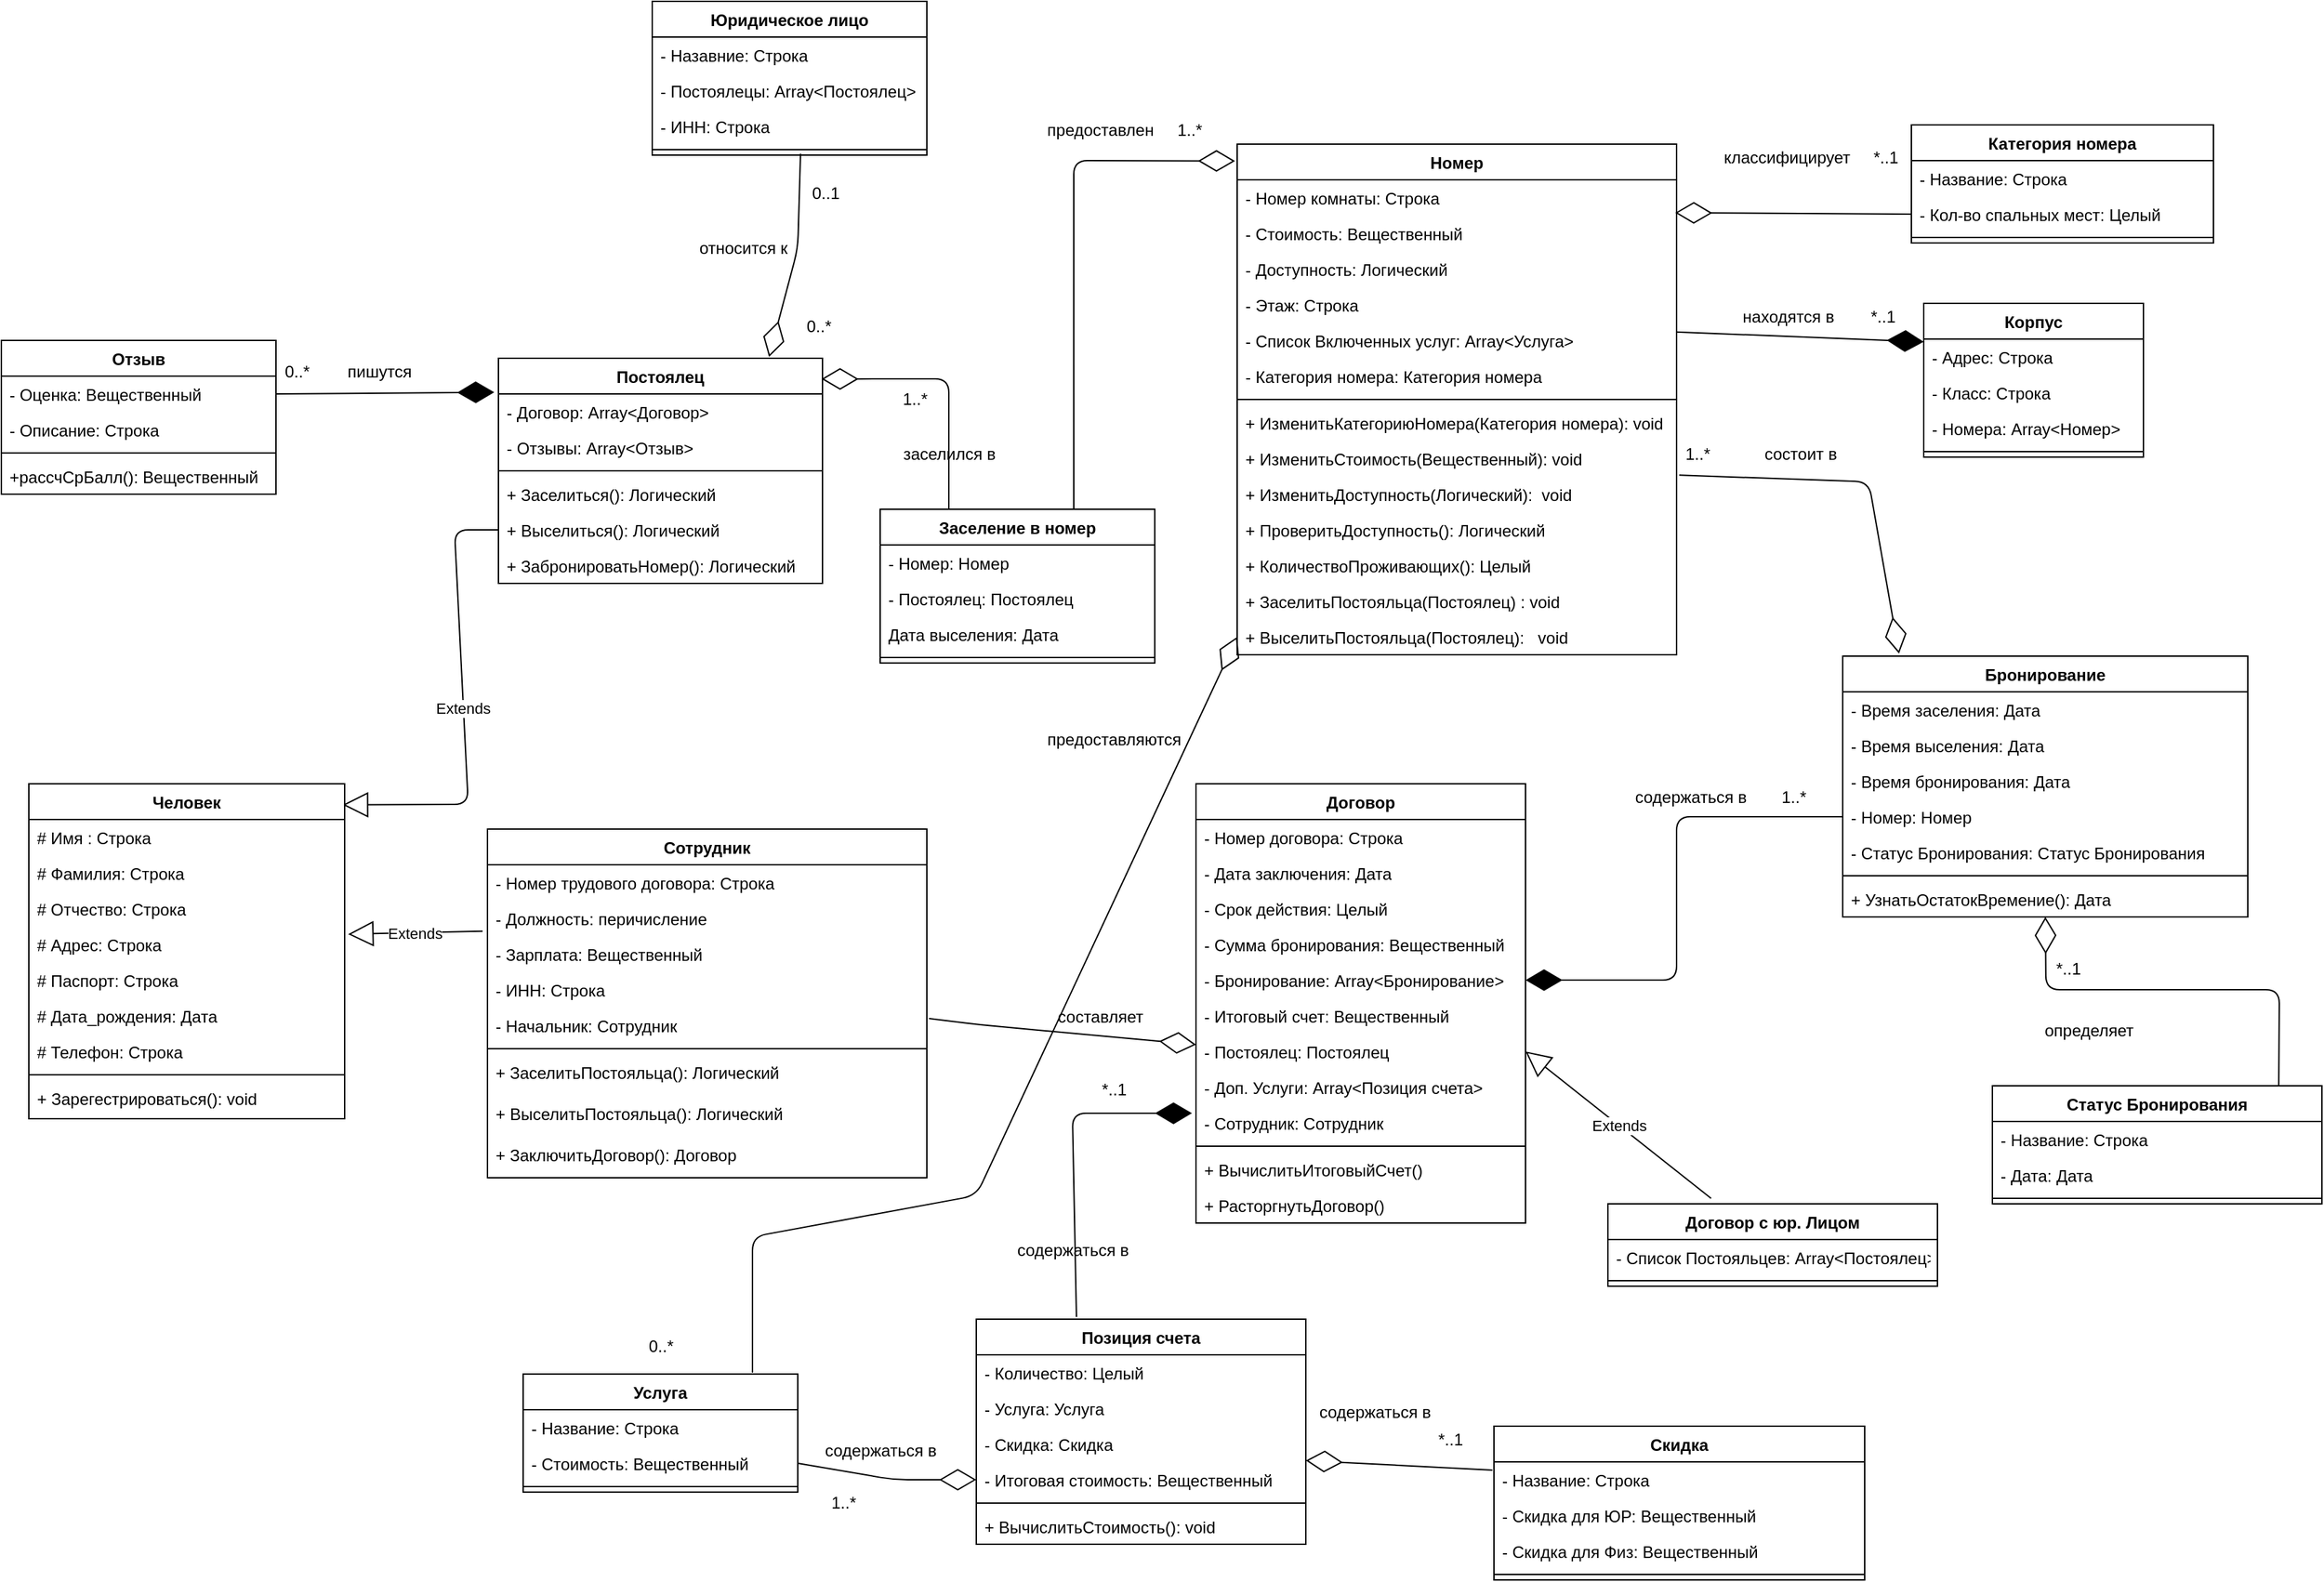 <mxfile version="13.9.2" type="github">
  <diagram id="EH85qzDWQVyfbXiuArrS" name="ClassDiagram">
    <mxGraphModel dx="2489" dy="1934" grid="1" gridSize="10" guides="1" tooltips="1" connect="1" arrows="1" fold="1" page="1" pageScale="1" pageWidth="827" pageHeight="1169" math="0" shadow="0">
      <root>
        <mxCell id="0" />
        <mxCell id="1" parent="0" />
        <mxCell id="75Pp35tg5ylx49S4lADa-1" value="Номер" style="swimlane;fontStyle=1;align=center;verticalAlign=top;childLayout=stackLayout;horizontal=1;startSize=26;horizontalStack=0;resizeParent=1;resizeParentMax=0;resizeLast=0;collapsible=1;marginBottom=0;" parent="1" vertex="1">
          <mxGeometry x="640" y="14" width="320" height="372" as="geometry" />
        </mxCell>
        <mxCell id="75Pp35tg5ylx49S4lADa-2" value="- Номер комнаты: Строка" style="text;strokeColor=none;fillColor=none;align=left;verticalAlign=top;spacingLeft=4;spacingRight=4;overflow=hidden;rotatable=0;points=[[0,0.5],[1,0.5]];portConstraint=eastwest;" parent="75Pp35tg5ylx49S4lADa-1" vertex="1">
          <mxGeometry y="26" width="320" height="26" as="geometry" />
        </mxCell>
        <mxCell id="75Pp35tg5ylx49S4lADa-46" value="- Стоимость: Вещественный" style="text;strokeColor=none;fillColor=none;align=left;verticalAlign=top;spacingLeft=4;spacingRight=4;overflow=hidden;rotatable=0;points=[[0,0.5],[1,0.5]];portConstraint=eastwest;" parent="75Pp35tg5ylx49S4lADa-1" vertex="1">
          <mxGeometry y="52" width="320" height="26" as="geometry" />
        </mxCell>
        <mxCell id="T7MyWOEh3WLNHHNDLz0Q-10" value="- Доступность: Логический" style="text;strokeColor=none;fillColor=none;align=left;verticalAlign=top;spacingLeft=4;spacingRight=4;overflow=hidden;rotatable=0;points=[[0,0.5],[1,0.5]];portConstraint=eastwest;" parent="75Pp35tg5ylx49S4lADa-1" vertex="1">
          <mxGeometry y="78" width="320" height="26" as="geometry" />
        </mxCell>
        <mxCell id="75Pp35tg5ylx49S4lADa-45" value="- Этаж: Строка" style="text;strokeColor=none;fillColor=none;align=left;verticalAlign=top;spacingLeft=4;spacingRight=4;overflow=hidden;rotatable=0;points=[[0,0.5],[1,0.5]];portConstraint=eastwest;" parent="75Pp35tg5ylx49S4lADa-1" vertex="1">
          <mxGeometry y="104" width="320" height="26" as="geometry" />
        </mxCell>
        <mxCell id="T7MyWOEh3WLNHHNDLz0Q-55" value="- Список Включенных услуг: Array&lt;Услуга&gt;" style="text;strokeColor=none;fillColor=none;align=left;verticalAlign=top;spacingLeft=4;spacingRight=4;overflow=hidden;rotatable=0;points=[[0,0.5],[1,0.5]];portConstraint=eastwest;" parent="75Pp35tg5ylx49S4lADa-1" vertex="1">
          <mxGeometry y="130" width="320" height="26" as="geometry" />
        </mxCell>
        <mxCell id="T7MyWOEh3WLNHHNDLz0Q-11" value="- Категория номера: Категория номера" style="text;strokeColor=none;fillColor=none;align=left;verticalAlign=top;spacingLeft=4;spacingRight=4;overflow=hidden;rotatable=0;points=[[0,0.5],[1,0.5]];portConstraint=eastwest;" parent="75Pp35tg5ylx49S4lADa-1" vertex="1">
          <mxGeometry y="156" width="320" height="26" as="geometry" />
        </mxCell>
        <mxCell id="75Pp35tg5ylx49S4lADa-3" value="" style="line;strokeWidth=1;fillColor=none;align=left;verticalAlign=middle;spacingTop=-1;spacingLeft=3;spacingRight=3;rotatable=0;labelPosition=right;points=[];portConstraint=eastwest;" parent="75Pp35tg5ylx49S4lADa-1" vertex="1">
          <mxGeometry y="182" width="320" height="8" as="geometry" />
        </mxCell>
        <mxCell id="75Pp35tg5ylx49S4lADa-4" value="+ ИзменитьКатегориюНомера(Категория номера): void" style="text;strokeColor=none;fillColor=none;align=left;verticalAlign=top;spacingLeft=4;spacingRight=4;overflow=hidden;rotatable=0;points=[[0,0.5],[1,0.5]];portConstraint=eastwest;" parent="75Pp35tg5ylx49S4lADa-1" vertex="1">
          <mxGeometry y="190" width="320" height="26" as="geometry" />
        </mxCell>
        <mxCell id="T7MyWOEh3WLNHHNDLz0Q-13" value="+ ИзменитьСтоимость(Вещественный): void" style="text;strokeColor=none;fillColor=none;align=left;verticalAlign=top;spacingLeft=4;spacingRight=4;overflow=hidden;rotatable=0;points=[[0,0.5],[1,0.5]];portConstraint=eastwest;" parent="75Pp35tg5ylx49S4lADa-1" vertex="1">
          <mxGeometry y="216" width="320" height="26" as="geometry" />
        </mxCell>
        <mxCell id="T7MyWOEh3WLNHHNDLz0Q-14" value="+ ИзменитьДоступность(Логический):  void" style="text;strokeColor=none;fillColor=none;align=left;verticalAlign=top;spacingLeft=4;spacingRight=4;overflow=hidden;rotatable=0;points=[[0,0.5],[1,0.5]];portConstraint=eastwest;" parent="75Pp35tg5ylx49S4lADa-1" vertex="1">
          <mxGeometry y="242" width="320" height="26" as="geometry" />
        </mxCell>
        <mxCell id="T7MyWOEh3WLNHHNDLz0Q-15" value="+ ПроверитьДоступность(): Логический" style="text;strokeColor=none;fillColor=none;align=left;verticalAlign=top;spacingLeft=4;spacingRight=4;overflow=hidden;rotatable=0;points=[[0,0.5],[1,0.5]];portConstraint=eastwest;" parent="75Pp35tg5ylx49S4lADa-1" vertex="1">
          <mxGeometry y="268" width="320" height="26" as="geometry" />
        </mxCell>
        <mxCell id="T7MyWOEh3WLNHHNDLz0Q-25" value="+ КоличествоПроживающих(): Целый" style="text;strokeColor=none;fillColor=none;align=left;verticalAlign=top;spacingLeft=4;spacingRight=4;overflow=hidden;rotatable=0;points=[[0,0.5],[1,0.5]];portConstraint=eastwest;" parent="75Pp35tg5ylx49S4lADa-1" vertex="1">
          <mxGeometry y="294" width="320" height="26" as="geometry" />
        </mxCell>
        <mxCell id="T7MyWOEh3WLNHHNDLz0Q-26" value="+ ЗаселитьПостояльца(Постоялец) : void" style="text;strokeColor=none;fillColor=none;align=left;verticalAlign=top;spacingLeft=4;spacingRight=4;overflow=hidden;rotatable=0;points=[[0,0.5],[1,0.5]];portConstraint=eastwest;" parent="75Pp35tg5ylx49S4lADa-1" vertex="1">
          <mxGeometry y="320" width="320" height="26" as="geometry" />
        </mxCell>
        <mxCell id="T7MyWOEh3WLNHHNDLz0Q-27" value="+ ВыселитьПостояльца(Постоялец):   void" style="text;strokeColor=none;fillColor=none;align=left;verticalAlign=top;spacingLeft=4;spacingRight=4;overflow=hidden;rotatable=0;points=[[0,0.5],[1,0.5]];portConstraint=eastwest;" parent="75Pp35tg5ylx49S4lADa-1" vertex="1">
          <mxGeometry y="346" width="320" height="26" as="geometry" />
        </mxCell>
        <mxCell id="T7MyWOEh3WLNHHNDLz0Q-1" value="Extends" style="endArrow=block;endSize=16;endFill=0;html=1;exitX=0;exitY=0.5;exitDx=0;exitDy=0;entryX=0.994;entryY=0.063;entryDx=0;entryDy=0;entryPerimeter=0;" parent="1" source="T7MyWOEh3WLNHHNDLz0Q-4" target="YIouu2c4t1Xl3zVNgRc_-1" edge="1">
          <mxGeometry width="160" relative="1" as="geometry">
            <mxPoint x="160" y="280" as="sourcePoint" />
            <mxPoint x="166" y="406" as="targetPoint" />
            <Array as="points">
              <mxPoint x="70" y="295" />
              <mxPoint x="80" y="495" />
            </Array>
          </mxGeometry>
        </mxCell>
        <mxCell id="T7MyWOEh3WLNHHNDLz0Q-6" value="Extends" style="endArrow=block;endSize=16;endFill=0;html=1;exitX=-0.011;exitY=0.862;exitDx=0;exitDy=0;entryX=1.011;entryY=0.215;entryDx=0;entryDy=0;entryPerimeter=0;exitPerimeter=0;" parent="1" source="YIouu2c4t1Xl3zVNgRc_-17" target="YIouu2c4t1Xl3zVNgRc_-8" edge="1">
          <mxGeometry width="160" relative="1" as="geometry">
            <mxPoint x="325.14" y="367" as="sourcePoint" />
            <mxPoint x="180.0" y="584.01" as="targetPoint" />
          </mxGeometry>
        </mxCell>
        <mxCell id="T7MyWOEh3WLNHHNDLz0Q-30" value="Бронирование" style="swimlane;fontStyle=1;align=center;verticalAlign=top;childLayout=stackLayout;horizontal=1;startSize=26;horizontalStack=0;resizeParent=1;resizeParentMax=0;resizeLast=0;collapsible=1;marginBottom=0;" parent="1" vertex="1">
          <mxGeometry x="1081" y="387" width="295" height="190" as="geometry" />
        </mxCell>
        <mxCell id="T7MyWOEh3WLNHHNDLz0Q-31" value="- Время заселения: Дата" style="text;strokeColor=none;fillColor=none;align=left;verticalAlign=top;spacingLeft=4;spacingRight=4;overflow=hidden;rotatable=0;points=[[0,0.5],[1,0.5]];portConstraint=eastwest;" parent="T7MyWOEh3WLNHHNDLz0Q-30" vertex="1">
          <mxGeometry y="26" width="295" height="26" as="geometry" />
        </mxCell>
        <mxCell id="T7MyWOEh3WLNHHNDLz0Q-36" value="- Время выселения: Дата" style="text;strokeColor=none;fillColor=none;align=left;verticalAlign=top;spacingLeft=4;spacingRight=4;overflow=hidden;rotatable=0;points=[[0,0.5],[1,0.5]];portConstraint=eastwest;" parent="T7MyWOEh3WLNHHNDLz0Q-30" vertex="1">
          <mxGeometry y="52" width="295" height="26" as="geometry" />
        </mxCell>
        <mxCell id="T7MyWOEh3WLNHHNDLz0Q-37" value="- Время бронирования: Дата" style="text;strokeColor=none;fillColor=none;align=left;verticalAlign=top;spacingLeft=4;spacingRight=4;overflow=hidden;rotatable=0;points=[[0,0.5],[1,0.5]];portConstraint=eastwest;" parent="T7MyWOEh3WLNHHNDLz0Q-30" vertex="1">
          <mxGeometry y="78" width="295" height="26" as="geometry" />
        </mxCell>
        <mxCell id="T7MyWOEh3WLNHHNDLz0Q-39" value="- Номер: Номер" style="text;strokeColor=none;fillColor=none;align=left;verticalAlign=top;spacingLeft=4;spacingRight=4;overflow=hidden;rotatable=0;points=[[0,0.5],[1,0.5]];portConstraint=eastwest;" parent="T7MyWOEh3WLNHHNDLz0Q-30" vertex="1">
          <mxGeometry y="104" width="295" height="26" as="geometry" />
        </mxCell>
        <mxCell id="T7MyWOEh3WLNHHNDLz0Q-42" value="- Статус Бронирования: Статус Бронирования" style="text;strokeColor=none;fillColor=none;align=left;verticalAlign=top;spacingLeft=4;spacingRight=4;overflow=hidden;rotatable=0;points=[[0,0.5],[1,0.5]];portConstraint=eastwest;" parent="T7MyWOEh3WLNHHNDLz0Q-30" vertex="1">
          <mxGeometry y="130" width="295" height="26" as="geometry" />
        </mxCell>
        <mxCell id="T7MyWOEh3WLNHHNDLz0Q-32" value="" style="line;strokeWidth=1;fillColor=none;align=left;verticalAlign=middle;spacingTop=-1;spacingLeft=3;spacingRight=3;rotatable=0;labelPosition=right;points=[];portConstraint=eastwest;" parent="T7MyWOEh3WLNHHNDLz0Q-30" vertex="1">
          <mxGeometry y="156" width="295" height="8" as="geometry" />
        </mxCell>
        <mxCell id="T7MyWOEh3WLNHHNDLz0Q-35" value="+ УзнатьОстатокВремение(): Дата" style="text;strokeColor=none;fillColor=none;align=left;verticalAlign=top;spacingLeft=4;spacingRight=4;overflow=hidden;rotatable=0;points=[[0,0.5],[1,0.5]];portConstraint=eastwest;" parent="T7MyWOEh3WLNHHNDLz0Q-30" vertex="1">
          <mxGeometry y="164" width="295" height="26" as="geometry" />
        </mxCell>
        <mxCell id="T7MyWOEh3WLNHHNDLz0Q-17" value="Юридическое лицо" style="swimlane;fontStyle=1;align=center;verticalAlign=top;childLayout=stackLayout;horizontal=1;startSize=26;horizontalStack=0;resizeParent=1;resizeParentMax=0;resizeLast=0;collapsible=1;marginBottom=0;" parent="1" vertex="1">
          <mxGeometry x="214" y="-90" width="200" height="112" as="geometry" />
        </mxCell>
        <mxCell id="T7MyWOEh3WLNHHNDLz0Q-18" value="- Назавние: Строка" style="text;strokeColor=none;fillColor=none;align=left;verticalAlign=top;spacingLeft=4;spacingRight=4;overflow=hidden;rotatable=0;points=[[0,0.5],[1,0.5]];portConstraint=eastwest;" parent="T7MyWOEh3WLNHHNDLz0Q-17" vertex="1">
          <mxGeometry y="26" width="200" height="26" as="geometry" />
        </mxCell>
        <mxCell id="Jc_IYQ02b9zDn7LcylZJ-4" value="- Постоялецы: Array&lt;Постоялец&gt;" style="text;strokeColor=none;fillColor=none;align=left;verticalAlign=top;spacingLeft=4;spacingRight=4;overflow=hidden;rotatable=0;points=[[0,0.5],[1,0.5]];portConstraint=eastwest;" parent="T7MyWOEh3WLNHHNDLz0Q-17" vertex="1">
          <mxGeometry y="52" width="200" height="26" as="geometry" />
        </mxCell>
        <mxCell id="T7MyWOEh3WLNHHNDLz0Q-19" value="- ИНН: Строка" style="text;strokeColor=none;fillColor=none;align=left;verticalAlign=top;spacingLeft=4;spacingRight=4;overflow=hidden;rotatable=0;points=[[0,0.5],[1,0.5]];portConstraint=eastwest;" parent="T7MyWOEh3WLNHHNDLz0Q-17" vertex="1">
          <mxGeometry y="78" width="200" height="26" as="geometry" />
        </mxCell>
        <mxCell id="T7MyWOEh3WLNHHNDLz0Q-21" value="" style="line;strokeWidth=1;fillColor=none;align=left;verticalAlign=middle;spacingTop=-1;spacingLeft=3;spacingRight=3;rotatable=0;labelPosition=right;points=[];portConstraint=eastwest;" parent="T7MyWOEh3WLNHHNDLz0Q-17" vertex="1">
          <mxGeometry y="104" width="200" height="8" as="geometry" />
        </mxCell>
        <mxCell id="75Pp35tg5ylx49S4lADa-49" value="Категория номера" style="swimlane;fontStyle=1;align=center;verticalAlign=top;childLayout=stackLayout;horizontal=1;startSize=26;horizontalStack=0;resizeParent=1;resizeParentMax=0;resizeLast=0;collapsible=1;marginBottom=0;" parent="1" vertex="1">
          <mxGeometry x="1131" width="220" height="86" as="geometry" />
        </mxCell>
        <mxCell id="Jc_IYQ02b9zDn7LcylZJ-35" value="- Название: Строка" style="text;strokeColor=none;fillColor=none;align=left;verticalAlign=top;spacingLeft=4;spacingRight=4;overflow=hidden;rotatable=0;points=[[0,0.5],[1,0.5]];portConstraint=eastwest;" parent="75Pp35tg5ylx49S4lADa-49" vertex="1">
          <mxGeometry y="26" width="220" height="26" as="geometry" />
        </mxCell>
        <mxCell id="75Pp35tg5ylx49S4lADa-53" value="- Кол-во спальных мест: Целый" style="text;strokeColor=none;fillColor=none;align=left;verticalAlign=top;spacingLeft=4;spacingRight=4;overflow=hidden;rotatable=0;points=[[0,0.5],[1,0.5]];portConstraint=eastwest;" parent="75Pp35tg5ylx49S4lADa-49" vertex="1">
          <mxGeometry y="52" width="220" height="26" as="geometry" />
        </mxCell>
        <mxCell id="75Pp35tg5ylx49S4lADa-51" value="" style="line;strokeWidth=1;fillColor=none;align=left;verticalAlign=middle;spacingTop=-1;spacingLeft=3;spacingRight=3;rotatable=0;labelPosition=right;points=[];portConstraint=eastwest;" parent="75Pp35tg5ylx49S4lADa-49" vertex="1">
          <mxGeometry y="78" width="220" height="8" as="geometry" />
        </mxCell>
        <mxCell id="T7MyWOEh3WLNHHNDLz0Q-43" value="Статус Бронирования" style="swimlane;fontStyle=1;align=center;verticalAlign=top;childLayout=stackLayout;horizontal=1;startSize=26;horizontalStack=0;resizeParent=1;resizeParentMax=0;resizeLast=0;collapsible=1;marginBottom=0;" parent="1" vertex="1">
          <mxGeometry x="1190" y="700" width="240" height="86" as="geometry" />
        </mxCell>
        <mxCell id="T7MyWOEh3WLNHHNDLz0Q-47" value="- Название: Строка" style="text;strokeColor=none;fillColor=none;align=left;verticalAlign=top;spacingLeft=4;spacingRight=4;overflow=hidden;rotatable=0;points=[[0,0.5],[1,0.5]];portConstraint=eastwest;" parent="T7MyWOEh3WLNHHNDLz0Q-43" vertex="1">
          <mxGeometry y="26" width="240" height="26" as="geometry" />
        </mxCell>
        <mxCell id="T7MyWOEh3WLNHHNDLz0Q-48" value="- Дата: Дата" style="text;strokeColor=none;fillColor=none;align=left;verticalAlign=top;spacingLeft=4;spacingRight=4;overflow=hidden;rotatable=0;points=[[0,0.5],[1,0.5]];portConstraint=eastwest;" parent="T7MyWOEh3WLNHHNDLz0Q-43" vertex="1">
          <mxGeometry y="52" width="240" height="26" as="geometry" />
        </mxCell>
        <mxCell id="T7MyWOEh3WLNHHNDLz0Q-45" value="" style="line;strokeWidth=1;fillColor=none;align=left;verticalAlign=middle;spacingTop=-1;spacingLeft=3;spacingRight=3;rotatable=0;labelPosition=right;points=[];portConstraint=eastwest;" parent="T7MyWOEh3WLNHHNDLz0Q-43" vertex="1">
          <mxGeometry y="78" width="240" height="8" as="geometry" />
        </mxCell>
        <mxCell id="75Pp35tg5ylx49S4lADa-9" value="Отзыв" style="swimlane;fontStyle=1;align=center;verticalAlign=top;childLayout=stackLayout;horizontal=1;startSize=26;horizontalStack=0;resizeParent=1;resizeParentMax=0;resizeLast=0;collapsible=1;marginBottom=0;" parent="1" vertex="1">
          <mxGeometry x="-260" y="157" width="200" height="112" as="geometry" />
        </mxCell>
        <mxCell id="75Pp35tg5ylx49S4lADa-10" value="- Оценка: Вещественный" style="text;strokeColor=none;fillColor=none;align=left;verticalAlign=top;spacingLeft=4;spacingRight=4;overflow=hidden;rotatable=0;points=[[0,0.5],[1,0.5]];portConstraint=eastwest;" parent="75Pp35tg5ylx49S4lADa-9" vertex="1">
          <mxGeometry y="26" width="200" height="26" as="geometry" />
        </mxCell>
        <mxCell id="T7MyWOEh3WLNHHNDLz0Q-2" value="- Описание: Строка" style="text;strokeColor=none;fillColor=none;align=left;verticalAlign=top;spacingLeft=4;spacingRight=4;overflow=hidden;rotatable=0;points=[[0,0.5],[1,0.5]];portConstraint=eastwest;" parent="75Pp35tg5ylx49S4lADa-9" vertex="1">
          <mxGeometry y="52" width="200" height="26" as="geometry" />
        </mxCell>
        <mxCell id="75Pp35tg5ylx49S4lADa-11" value="" style="line;strokeWidth=1;fillColor=none;align=left;verticalAlign=middle;spacingTop=-1;spacingLeft=3;spacingRight=3;rotatable=0;labelPosition=right;points=[];portConstraint=eastwest;" parent="75Pp35tg5ylx49S4lADa-9" vertex="1">
          <mxGeometry y="78" width="200" height="8" as="geometry" />
        </mxCell>
        <mxCell id="75Pp35tg5ylx49S4lADa-12" value="+рассчСрБалл(): Вещественный" style="text;strokeColor=none;fillColor=none;align=left;verticalAlign=top;spacingLeft=4;spacingRight=4;overflow=hidden;rotatable=0;points=[[0,0.5],[1,0.5]];portConstraint=eastwest;" parent="75Pp35tg5ylx49S4lADa-9" vertex="1">
          <mxGeometry y="86" width="200" height="26" as="geometry" />
        </mxCell>
        <mxCell id="75Pp35tg5ylx49S4lADa-13" value="Постоялец" style="swimlane;fontStyle=1;align=center;verticalAlign=top;childLayout=stackLayout;horizontal=1;startSize=26;horizontalStack=0;resizeParent=1;resizeParentMax=0;resizeLast=0;collapsible=1;marginBottom=0;" parent="1" vertex="1">
          <mxGeometry x="102" y="170" width="236" height="164" as="geometry" />
        </mxCell>
        <mxCell id="Jc_IYQ02b9zDn7LcylZJ-14" value="- Договор: Array&lt;Договор&gt;" style="text;strokeColor=none;fillColor=none;align=left;verticalAlign=top;spacingLeft=4;spacingRight=4;overflow=hidden;rotatable=0;points=[[0,0.5],[1,0.5]];portConstraint=eastwest;" parent="75Pp35tg5ylx49S4lADa-13" vertex="1">
          <mxGeometry y="26" width="236" height="26" as="geometry" />
        </mxCell>
        <mxCell id="Jc_IYQ02b9zDn7LcylZJ-5" value="- Отзывы: Array&lt;Отзыв&gt;" style="text;strokeColor=none;fillColor=none;align=left;verticalAlign=top;spacingLeft=4;spacingRight=4;overflow=hidden;rotatable=0;points=[[0,0.5],[1,0.5]];portConstraint=eastwest;" parent="75Pp35tg5ylx49S4lADa-13" vertex="1">
          <mxGeometry y="52" width="236" height="26" as="geometry" />
        </mxCell>
        <mxCell id="75Pp35tg5ylx49S4lADa-15" value="" style="line;strokeWidth=1;fillColor=none;align=left;verticalAlign=middle;spacingTop=-1;spacingLeft=3;spacingRight=3;rotatable=0;labelPosition=right;points=[];portConstraint=eastwest;" parent="75Pp35tg5ylx49S4lADa-13" vertex="1">
          <mxGeometry y="78" width="236" height="8" as="geometry" />
        </mxCell>
        <mxCell id="75Pp35tg5ylx49S4lADa-16" value="+ Заселиться(): Логический" style="text;strokeColor=none;fillColor=none;align=left;verticalAlign=top;spacingLeft=4;spacingRight=4;overflow=hidden;rotatable=0;points=[[0,0.5],[1,0.5]];portConstraint=eastwest;" parent="75Pp35tg5ylx49S4lADa-13" vertex="1">
          <mxGeometry y="86" width="236" height="26" as="geometry" />
        </mxCell>
        <mxCell id="T7MyWOEh3WLNHHNDLz0Q-4" value="+ Выселиться(): Логический" style="text;strokeColor=none;fillColor=none;align=left;verticalAlign=top;spacingLeft=4;spacingRight=4;overflow=hidden;rotatable=0;points=[[0,0.5],[1,0.5]];portConstraint=eastwest;" parent="75Pp35tg5ylx49S4lADa-13" vertex="1">
          <mxGeometry y="112" width="236" height="26" as="geometry" />
        </mxCell>
        <mxCell id="T7MyWOEh3WLNHHNDLz0Q-5" value="+ ЗабронироватьНомер(): Логический" style="text;strokeColor=none;fillColor=none;align=left;verticalAlign=top;spacingLeft=4;spacingRight=4;overflow=hidden;rotatable=0;points=[[0,0.5],[1,0.5]];portConstraint=eastwest;" parent="75Pp35tg5ylx49S4lADa-13" vertex="1">
          <mxGeometry y="138" width="236" height="26" as="geometry" />
        </mxCell>
        <mxCell id="75Pp35tg5ylx49S4lADa-21" value="Договор" style="swimlane;fontStyle=1;align=center;verticalAlign=top;childLayout=stackLayout;horizontal=1;startSize=26;horizontalStack=0;resizeParent=1;resizeParentMax=0;resizeLast=0;collapsible=1;marginBottom=0;" parent="1" vertex="1">
          <mxGeometry x="610" y="480" width="240" height="320" as="geometry" />
        </mxCell>
        <mxCell id="75Pp35tg5ylx49S4lADa-22" value="- Номер договора: Строка" style="text;strokeColor=none;fillColor=none;align=left;verticalAlign=top;spacingLeft=4;spacingRight=4;overflow=hidden;rotatable=0;points=[[0,0.5],[1,0.5]];portConstraint=eastwest;" parent="75Pp35tg5ylx49S4lADa-21" vertex="1">
          <mxGeometry y="26" width="240" height="26" as="geometry" />
        </mxCell>
        <mxCell id="75Pp35tg5ylx49S4lADa-29" value="- Дата заключения: Дата" style="text;strokeColor=none;fillColor=none;align=left;verticalAlign=top;spacingLeft=4;spacingRight=4;overflow=hidden;rotatable=0;points=[[0,0.5],[1,0.5]];portConstraint=eastwest;" parent="75Pp35tg5ylx49S4lADa-21" vertex="1">
          <mxGeometry y="52" width="240" height="26" as="geometry" />
        </mxCell>
        <mxCell id="75Pp35tg5ylx49S4lADa-30" value="- Срок действия: Целый" style="text;strokeColor=none;fillColor=none;align=left;verticalAlign=top;spacingLeft=4;spacingRight=4;overflow=hidden;rotatable=0;points=[[0,0.5],[1,0.5]];portConstraint=eastwest;" parent="75Pp35tg5ylx49S4lADa-21" vertex="1">
          <mxGeometry y="78" width="240" height="26" as="geometry" />
        </mxCell>
        <mxCell id="75Pp35tg5ylx49S4lADa-31" value="- Сумма бронирования: Вещественный" style="text;strokeColor=none;fillColor=none;align=left;verticalAlign=top;spacingLeft=4;spacingRight=4;overflow=hidden;rotatable=0;points=[[0,0.5],[1,0.5]];portConstraint=eastwest;" parent="75Pp35tg5ylx49S4lADa-21" vertex="1">
          <mxGeometry y="104" width="240" height="26" as="geometry" />
        </mxCell>
        <mxCell id="Jc_IYQ02b9zDn7LcylZJ-19" value="- Бронирование: Array&lt;Бронирование&gt;" style="text;strokeColor=none;fillColor=none;align=left;verticalAlign=top;spacingLeft=4;spacingRight=4;overflow=hidden;rotatable=0;points=[[0,0.5],[1,0.5]];portConstraint=eastwest;" parent="75Pp35tg5ylx49S4lADa-21" vertex="1">
          <mxGeometry y="130" width="240" height="26" as="geometry" />
        </mxCell>
        <mxCell id="75Pp35tg5ylx49S4lADa-32" value="- Итоговый счет: Вещественный" style="text;strokeColor=none;fillColor=none;align=left;verticalAlign=top;spacingLeft=4;spacingRight=4;overflow=hidden;rotatable=0;points=[[0,0.5],[1,0.5]];portConstraint=eastwest;" parent="75Pp35tg5ylx49S4lADa-21" vertex="1">
          <mxGeometry y="156" width="240" height="26" as="geometry" />
        </mxCell>
        <mxCell id="75Pp35tg5ylx49S4lADa-43" value="- Постоялец: Постоялец" style="text;strokeColor=none;fillColor=none;align=left;verticalAlign=top;spacingLeft=4;spacingRight=4;overflow=hidden;rotatable=0;points=[[0,0.5],[1,0.5]];portConstraint=eastwest;" parent="75Pp35tg5ylx49S4lADa-21" vertex="1">
          <mxGeometry y="182" width="240" height="26" as="geometry" />
        </mxCell>
        <mxCell id="T7MyWOEh3WLNHHNDLz0Q-73" value="- Доп. Услуги: Array&lt;Позиция счета&gt;" style="text;strokeColor=none;fillColor=none;align=left;verticalAlign=top;spacingLeft=4;spacingRight=4;overflow=hidden;rotatable=0;points=[[0,0.5],[1,0.5]];portConstraint=eastwest;" parent="75Pp35tg5ylx49S4lADa-21" vertex="1">
          <mxGeometry y="208" width="240" height="26" as="geometry" />
        </mxCell>
        <mxCell id="75Pp35tg5ylx49S4lADa-44" value="- Сотрудник: Сотрудник" style="text;strokeColor=none;fillColor=none;align=left;verticalAlign=top;spacingLeft=4;spacingRight=4;overflow=hidden;rotatable=0;points=[[0,0.5],[1,0.5]];portConstraint=eastwest;" parent="75Pp35tg5ylx49S4lADa-21" vertex="1">
          <mxGeometry y="234" width="240" height="26" as="geometry" />
        </mxCell>
        <mxCell id="75Pp35tg5ylx49S4lADa-23" value="" style="line;strokeWidth=1;fillColor=none;align=left;verticalAlign=middle;spacingTop=-1;spacingLeft=3;spacingRight=3;rotatable=0;labelPosition=right;points=[];portConstraint=eastwest;" parent="75Pp35tg5ylx49S4lADa-21" vertex="1">
          <mxGeometry y="260" width="240" height="8" as="geometry" />
        </mxCell>
        <mxCell id="75Pp35tg5ylx49S4lADa-24" value="+ ВычислитьИтоговыйСчет()" style="text;strokeColor=none;fillColor=none;align=left;verticalAlign=top;spacingLeft=4;spacingRight=4;overflow=hidden;rotatable=0;points=[[0,0.5],[1,0.5]];portConstraint=eastwest;" parent="75Pp35tg5ylx49S4lADa-21" vertex="1">
          <mxGeometry y="268" width="240" height="26" as="geometry" />
        </mxCell>
        <mxCell id="75Pp35tg5ylx49S4lADa-33" value="+ РасторгнутьДоговор()" style="text;strokeColor=none;fillColor=none;align=left;verticalAlign=top;spacingLeft=4;spacingRight=4;overflow=hidden;rotatable=0;points=[[0,0.5],[1,0.5]];portConstraint=eastwest;" parent="75Pp35tg5ylx49S4lADa-21" vertex="1">
          <mxGeometry y="294" width="240" height="26" as="geometry" />
        </mxCell>
        <mxCell id="Jc_IYQ02b9zDn7LcylZJ-3" value="" style="endArrow=diamondThin;endFill=1;endSize=24;html=1;exitX=1;exitY=0.5;exitDx=0;exitDy=0;entryX=-0.013;entryY=0.151;entryDx=0;entryDy=0;entryPerimeter=0;" parent="1" source="75Pp35tg5ylx49S4lADa-10" target="75Pp35tg5ylx49S4lADa-13" edge="1">
          <mxGeometry width="160" relative="1" as="geometry">
            <mxPoint x="30" y="220" as="sourcePoint" />
            <mxPoint x="190" y="220" as="targetPoint" />
          </mxGeometry>
        </mxCell>
        <mxCell id="75Pp35tg5ylx49S4lADa-5" value="Корпус" style="swimlane;fontStyle=1;align=center;verticalAlign=top;childLayout=stackLayout;horizontal=1;startSize=26;horizontalStack=0;resizeParent=1;resizeParentMax=0;resizeLast=0;collapsible=1;marginBottom=0;" parent="1" vertex="1">
          <mxGeometry x="1140" y="130" width="160" height="112" as="geometry" />
        </mxCell>
        <mxCell id="75Pp35tg5ylx49S4lADa-6" value="- Адрес: Строка" style="text;strokeColor=none;fillColor=none;align=left;verticalAlign=top;spacingLeft=4;spacingRight=4;overflow=hidden;rotatable=0;points=[[0,0.5],[1,0.5]];portConstraint=eastwest;" parent="75Pp35tg5ylx49S4lADa-5" vertex="1">
          <mxGeometry y="26" width="160" height="26" as="geometry" />
        </mxCell>
        <mxCell id="PwsUTAqs8J0lGebsavBl-19" value="- Класс: Строка " style="text;strokeColor=none;fillColor=none;align=left;verticalAlign=top;spacingLeft=4;spacingRight=4;overflow=hidden;rotatable=0;points=[[0,0.5],[1,0.5]];portConstraint=eastwest;" parent="75Pp35tg5ylx49S4lADa-5" vertex="1">
          <mxGeometry y="52" width="160" height="26" as="geometry" />
        </mxCell>
        <mxCell id="75Pp35tg5ylx49S4lADa-47" value="- Номера: Array&lt;Номер&gt;" style="text;strokeColor=none;fillColor=none;align=left;verticalAlign=top;spacingLeft=4;spacingRight=4;overflow=hidden;rotatable=0;points=[[0,0.5],[1,0.5]];portConstraint=eastwest;" parent="75Pp35tg5ylx49S4lADa-5" vertex="1">
          <mxGeometry y="78" width="160" height="26" as="geometry" />
        </mxCell>
        <mxCell id="75Pp35tg5ylx49S4lADa-7" value="" style="line;strokeWidth=1;fillColor=none;align=left;verticalAlign=middle;spacingTop=-1;spacingLeft=3;spacingRight=3;rotatable=0;labelPosition=right;points=[];portConstraint=eastwest;" parent="75Pp35tg5ylx49S4lADa-5" vertex="1">
          <mxGeometry y="104" width="160" height="8" as="geometry" />
        </mxCell>
        <mxCell id="T7MyWOEh3WLNHHNDLz0Q-56" value="Позиция счета" style="swimlane;fontStyle=1;align=center;verticalAlign=top;childLayout=stackLayout;horizontal=1;startSize=26;horizontalStack=0;resizeParent=1;resizeParentMax=0;resizeLast=0;collapsible=1;marginBottom=0;" parent="1" vertex="1">
          <mxGeometry x="450" y="870" width="240" height="164" as="geometry" />
        </mxCell>
        <mxCell id="T7MyWOEh3WLNHHNDLz0Q-57" value="- Количество: Целый" style="text;strokeColor=none;fillColor=none;align=left;verticalAlign=top;spacingLeft=4;spacingRight=4;overflow=hidden;rotatable=0;points=[[0,0.5],[1,0.5]];portConstraint=eastwest;" parent="T7MyWOEh3WLNHHNDLz0Q-56" vertex="1">
          <mxGeometry y="26" width="240" height="26" as="geometry" />
        </mxCell>
        <mxCell id="T7MyWOEh3WLNHHNDLz0Q-68" value="- Услуга: Услуга" style="text;strokeColor=none;fillColor=none;align=left;verticalAlign=top;spacingLeft=4;spacingRight=4;overflow=hidden;rotatable=0;points=[[0,0.5],[1,0.5]];portConstraint=eastwest;" parent="T7MyWOEh3WLNHHNDLz0Q-56" vertex="1">
          <mxGeometry y="52" width="240" height="26" as="geometry" />
        </mxCell>
        <mxCell id="T7MyWOEh3WLNHHNDLz0Q-69" value="- Скидка: Скидка" style="text;strokeColor=none;fillColor=none;align=left;verticalAlign=top;spacingLeft=4;spacingRight=4;overflow=hidden;rotatable=0;points=[[0,0.5],[1,0.5]];portConstraint=eastwest;" parent="T7MyWOEh3WLNHHNDLz0Q-56" vertex="1">
          <mxGeometry y="78" width="240" height="26" as="geometry" />
        </mxCell>
        <mxCell id="T7MyWOEh3WLNHHNDLz0Q-72" value="- Итоговая стоимость: Вещественный" style="text;strokeColor=none;fillColor=none;align=left;verticalAlign=top;spacingLeft=4;spacingRight=4;overflow=hidden;rotatable=0;points=[[0,0.5],[1,0.5]];portConstraint=eastwest;" parent="T7MyWOEh3WLNHHNDLz0Q-56" vertex="1">
          <mxGeometry y="104" width="240" height="26" as="geometry" />
        </mxCell>
        <mxCell id="T7MyWOEh3WLNHHNDLz0Q-58" value="" style="line;strokeWidth=1;fillColor=none;align=left;verticalAlign=middle;spacingTop=-1;spacingLeft=3;spacingRight=3;rotatable=0;labelPosition=right;points=[];portConstraint=eastwest;" parent="T7MyWOEh3WLNHHNDLz0Q-56" vertex="1">
          <mxGeometry y="130" width="240" height="8" as="geometry" />
        </mxCell>
        <mxCell id="T7MyWOEh3WLNHHNDLz0Q-59" value="+ ВычислитьСтоимость(): void" style="text;strokeColor=none;fillColor=none;align=left;verticalAlign=top;spacingLeft=4;spacingRight=4;overflow=hidden;rotatable=0;points=[[0,0.5],[1,0.5]];portConstraint=eastwest;" parent="T7MyWOEh3WLNHHNDLz0Q-56" vertex="1">
          <mxGeometry y="138" width="240" height="26" as="geometry" />
        </mxCell>
        <mxCell id="T7MyWOEh3WLNHHNDLz0Q-60" value="Услуга" style="swimlane;fontStyle=1;align=center;verticalAlign=top;childLayout=stackLayout;horizontal=1;startSize=26;horizontalStack=0;resizeParent=1;resizeParentMax=0;resizeLast=0;collapsible=1;marginBottom=0;" parent="1" vertex="1">
          <mxGeometry x="120" y="910" width="200" height="86" as="geometry" />
        </mxCell>
        <mxCell id="T7MyWOEh3WLNHHNDLz0Q-61" value="- Название: Строка" style="text;strokeColor=none;fillColor=none;align=left;verticalAlign=top;spacingLeft=4;spacingRight=4;overflow=hidden;rotatable=0;points=[[0,0.5],[1,0.5]];portConstraint=eastwest;" parent="T7MyWOEh3WLNHHNDLz0Q-60" vertex="1">
          <mxGeometry y="26" width="200" height="26" as="geometry" />
        </mxCell>
        <mxCell id="T7MyWOEh3WLNHHNDLz0Q-64" value="- Стоимость: Вещественный" style="text;strokeColor=none;fillColor=none;align=left;verticalAlign=top;spacingLeft=4;spacingRight=4;overflow=hidden;rotatable=0;points=[[0,0.5],[1,0.5]];portConstraint=eastwest;" parent="T7MyWOEh3WLNHHNDLz0Q-60" vertex="1">
          <mxGeometry y="52" width="200" height="26" as="geometry" />
        </mxCell>
        <mxCell id="T7MyWOEh3WLNHHNDLz0Q-62" value="" style="line;strokeWidth=1;fillColor=none;align=left;verticalAlign=middle;spacingTop=-1;spacingLeft=3;spacingRight=3;rotatable=0;labelPosition=right;points=[];portConstraint=eastwest;" parent="T7MyWOEh3WLNHHNDLz0Q-60" vertex="1">
          <mxGeometry y="78" width="200" height="8" as="geometry" />
        </mxCell>
        <mxCell id="Jc_IYQ02b9zDn7LcylZJ-11" value="" style="endArrow=diamondThin;endFill=1;endSize=24;html=1;entryX=-0.012;entryY=0.231;entryDx=0;entryDy=0;entryPerimeter=0;exitX=0.304;exitY=-0.01;exitDx=0;exitDy=0;exitPerimeter=0;" parent="1" source="T7MyWOEh3WLNHHNDLz0Q-56" target="75Pp35tg5ylx49S4lADa-44" edge="1">
          <mxGeometry width="160" relative="1" as="geometry">
            <mxPoint x="430" y="790" as="sourcePoint" />
            <mxPoint x="590" y="790" as="targetPoint" />
            <Array as="points">
              <mxPoint x="520" y="720" />
            </Array>
          </mxGeometry>
        </mxCell>
        <mxCell id="YIouu2c4t1Xl3zVNgRc_-1" value="Человек" style="swimlane;fontStyle=1;align=center;verticalAlign=top;childLayout=stackLayout;horizontal=1;startSize=26;horizontalStack=0;resizeParent=1;resizeParentMax=0;resizeLast=0;collapsible=1;marginBottom=0;" parent="1" vertex="1">
          <mxGeometry x="-240" y="480" width="230" height="244" as="geometry" />
        </mxCell>
        <mxCell id="YIouu2c4t1Xl3zVNgRc_-2" value="# Имя : Строка" style="text;strokeColor=none;fillColor=none;align=left;verticalAlign=top;spacingLeft=4;spacingRight=4;overflow=hidden;rotatable=0;points=[[0,0.5],[1,0.5]];portConstraint=eastwest;" parent="YIouu2c4t1Xl3zVNgRc_-1" vertex="1">
          <mxGeometry y="26" width="230" height="26" as="geometry" />
        </mxCell>
        <mxCell id="YIouu2c4t1Xl3zVNgRc_-6" value="# Фамилия: Строка" style="text;strokeColor=none;fillColor=none;align=left;verticalAlign=top;spacingLeft=4;spacingRight=4;overflow=hidden;rotatable=0;points=[[0,0.5],[1,0.5]];portConstraint=eastwest;" parent="YIouu2c4t1Xl3zVNgRc_-1" vertex="1">
          <mxGeometry y="52" width="230" height="26" as="geometry" />
        </mxCell>
        <mxCell id="YIouu2c4t1Xl3zVNgRc_-7" value="# Отчество: Строка" style="text;strokeColor=none;fillColor=none;align=left;verticalAlign=top;spacingLeft=4;spacingRight=4;overflow=hidden;rotatable=0;points=[[0,0.5],[1,0.5]];portConstraint=eastwest;" parent="YIouu2c4t1Xl3zVNgRc_-1" vertex="1">
          <mxGeometry y="78" width="230" height="26" as="geometry" />
        </mxCell>
        <mxCell id="YIouu2c4t1Xl3zVNgRc_-8" value="# Адрес: Строка" style="text;strokeColor=none;fillColor=none;align=left;verticalAlign=top;spacingLeft=4;spacingRight=4;overflow=hidden;rotatable=0;points=[[0,0.5],[1,0.5]];portConstraint=eastwest;" parent="YIouu2c4t1Xl3zVNgRc_-1" vertex="1">
          <mxGeometry y="104" width="230" height="26" as="geometry" />
        </mxCell>
        <mxCell id="YIouu2c4t1Xl3zVNgRc_-5" value="# Паспорт: Строка" style="text;strokeColor=none;fillColor=none;align=left;verticalAlign=top;spacingLeft=4;spacingRight=4;overflow=hidden;rotatable=0;points=[[0,0.5],[1,0.5]];portConstraint=eastwest;" parent="YIouu2c4t1Xl3zVNgRc_-1" vertex="1">
          <mxGeometry y="130" width="230" height="26" as="geometry" />
        </mxCell>
        <mxCell id="YIouu2c4t1Xl3zVNgRc_-9" value="# Дата_рождения: Дата" style="text;strokeColor=none;fillColor=none;align=left;verticalAlign=top;spacingLeft=4;spacingRight=4;overflow=hidden;rotatable=0;points=[[0,0.5],[1,0.5]];portConstraint=eastwest;" parent="YIouu2c4t1Xl3zVNgRc_-1" vertex="1">
          <mxGeometry y="156" width="230" height="26" as="geometry" />
        </mxCell>
        <mxCell id="YIouu2c4t1Xl3zVNgRc_-10" value="# Телефон: Строка" style="text;strokeColor=none;fillColor=none;align=left;verticalAlign=top;spacingLeft=4;spacingRight=4;overflow=hidden;rotatable=0;points=[[0,0.5],[1,0.5]];portConstraint=eastwest;" parent="YIouu2c4t1Xl3zVNgRc_-1" vertex="1">
          <mxGeometry y="182" width="230" height="26" as="geometry" />
        </mxCell>
        <mxCell id="YIouu2c4t1Xl3zVNgRc_-3" value="" style="line;strokeWidth=1;fillColor=none;align=left;verticalAlign=middle;spacingTop=-1;spacingLeft=3;spacingRight=3;rotatable=0;labelPosition=right;points=[];portConstraint=eastwest;" parent="YIouu2c4t1Xl3zVNgRc_-1" vertex="1">
          <mxGeometry y="208" width="230" height="8" as="geometry" />
        </mxCell>
        <mxCell id="YIouu2c4t1Xl3zVNgRc_-4" value="+ Зарегестрироваться(): void" style="text;strokeColor=none;fillColor=none;align=left;verticalAlign=top;spacingLeft=4;spacingRight=4;overflow=hidden;rotatable=0;points=[[0,0.5],[1,0.5]];portConstraint=eastwest;" parent="YIouu2c4t1Xl3zVNgRc_-1" vertex="1">
          <mxGeometry y="216" width="230" height="28" as="geometry" />
        </mxCell>
        <mxCell id="Jc_IYQ02b9zDn7LcylZJ-17" value="" style="endArrow=diamondThin;endFill=1;endSize=24;html=1;exitX=0;exitY=0.5;exitDx=0;exitDy=0;" parent="1" source="T7MyWOEh3WLNHHNDLz0Q-39" edge="1">
          <mxGeometry width="160" relative="1" as="geometry">
            <mxPoint x="901" y="650" as="sourcePoint" />
            <mxPoint x="850" y="623" as="targetPoint" />
            <Array as="points">
              <mxPoint x="960" y="504" />
              <mxPoint x="960" y="623" />
            </Array>
          </mxGeometry>
        </mxCell>
        <mxCell id="YIouu2c4t1Xl3zVNgRc_-12" value="Сотрудник" style="swimlane;fontStyle=1;align=center;verticalAlign=top;childLayout=stackLayout;horizontal=1;startSize=26;horizontalStack=0;resizeParent=1;resizeParentMax=0;resizeLast=0;collapsible=1;marginBottom=0;" parent="1" vertex="1">
          <mxGeometry x="94" y="513" width="320" height="254" as="geometry" />
        </mxCell>
        <mxCell id="YIouu2c4t1Xl3zVNgRc_-13" value="- Номер трудового договора: Строка" style="text;strokeColor=none;fillColor=none;align=left;verticalAlign=top;spacingLeft=4;spacingRight=4;overflow=hidden;rotatable=0;points=[[0,0.5],[1,0.5]];portConstraint=eastwest;" parent="YIouu2c4t1Xl3zVNgRc_-12" vertex="1">
          <mxGeometry y="26" width="320" height="26" as="geometry" />
        </mxCell>
        <mxCell id="YIouu2c4t1Xl3zVNgRc_-17" value="- Должность: перичисление" style="text;strokeColor=none;fillColor=none;align=left;verticalAlign=top;spacingLeft=4;spacingRight=4;overflow=hidden;rotatable=0;points=[[0,0.5],[1,0.5]];portConstraint=eastwest;" parent="YIouu2c4t1Xl3zVNgRc_-12" vertex="1">
          <mxGeometry y="52" width="320" height="26" as="geometry" />
        </mxCell>
        <mxCell id="YIouu2c4t1Xl3zVNgRc_-18" value="- Зарплата: Вещественный" style="text;strokeColor=none;fillColor=none;align=left;verticalAlign=top;spacingLeft=4;spacingRight=4;overflow=hidden;rotatable=0;points=[[0,0.5],[1,0.5]];portConstraint=eastwest;" parent="YIouu2c4t1Xl3zVNgRc_-12" vertex="1">
          <mxGeometry y="78" width="320" height="26" as="geometry" />
        </mxCell>
        <mxCell id="Jc_IYQ02b9zDn7LcylZJ-6" value="- ИНН: Строка" style="text;strokeColor=none;fillColor=none;align=left;verticalAlign=top;spacingLeft=4;spacingRight=4;overflow=hidden;rotatable=0;points=[[0,0.5],[1,0.5]];portConstraint=eastwest;" parent="YIouu2c4t1Xl3zVNgRc_-12" vertex="1">
          <mxGeometry y="104" width="320" height="26" as="geometry" />
        </mxCell>
        <mxCell id="YIouu2c4t1Xl3zVNgRc_-16" value="- Начальник: Сотрудник" style="text;strokeColor=none;fillColor=none;align=left;verticalAlign=top;spacingLeft=4;spacingRight=4;overflow=hidden;rotatable=0;points=[[0,0.5],[1,0.5]];portConstraint=eastwest;" parent="YIouu2c4t1Xl3zVNgRc_-12" vertex="1">
          <mxGeometry y="130" width="320" height="26" as="geometry" />
        </mxCell>
        <mxCell id="YIouu2c4t1Xl3zVNgRc_-14" value="" style="line;strokeWidth=1;fillColor=none;align=left;verticalAlign=middle;spacingTop=-1;spacingLeft=3;spacingRight=3;rotatable=0;labelPosition=right;points=[];portConstraint=eastwest;" parent="YIouu2c4t1Xl3zVNgRc_-12" vertex="1">
          <mxGeometry y="156" width="320" height="8" as="geometry" />
        </mxCell>
        <mxCell id="YIouu2c4t1Xl3zVNgRc_-15" value="+ ЗаселитьПостояльца(): Логический" style="text;strokeColor=none;fillColor=none;align=left;verticalAlign=top;spacingLeft=4;spacingRight=4;overflow=hidden;rotatable=0;points=[[0,0.5],[1,0.5]];portConstraint=eastwest;" parent="YIouu2c4t1Xl3zVNgRc_-12" vertex="1">
          <mxGeometry y="164" width="320" height="30" as="geometry" />
        </mxCell>
        <mxCell id="T7MyWOEh3WLNHHNDLz0Q-7" value="+ ВыселитьПостояльца(): Логический" style="text;strokeColor=none;fillColor=none;align=left;verticalAlign=top;spacingLeft=4;spacingRight=4;overflow=hidden;rotatable=0;points=[[0,0.5],[1,0.5]];portConstraint=eastwest;" parent="YIouu2c4t1Xl3zVNgRc_-12" vertex="1">
          <mxGeometry y="194" width="320" height="30" as="geometry" />
        </mxCell>
        <mxCell id="T7MyWOEh3WLNHHNDLz0Q-75" value="+ ЗаключитьДоговор(): Договор" style="text;strokeColor=none;fillColor=none;align=left;verticalAlign=top;spacingLeft=4;spacingRight=4;overflow=hidden;rotatable=0;points=[[0,0.5],[1,0.5]];portConstraint=eastwest;" parent="YIouu2c4t1Xl3zVNgRc_-12" vertex="1">
          <mxGeometry y="224" width="320" height="30" as="geometry" />
        </mxCell>
        <mxCell id="75Pp35tg5ylx49S4lADa-17" value="Скидка" style="swimlane;fontStyle=1;align=center;verticalAlign=top;childLayout=stackLayout;horizontal=1;startSize=26;horizontalStack=0;resizeParent=1;resizeParentMax=0;resizeLast=0;collapsible=1;marginBottom=0;" parent="1" vertex="1">
          <mxGeometry x="827" y="948" width="270" height="112" as="geometry" />
        </mxCell>
        <mxCell id="T7MyWOEh3WLNHHNDLz0Q-66" value="- Название: Строка" style="text;strokeColor=none;fillColor=none;align=left;verticalAlign=top;spacingLeft=4;spacingRight=4;overflow=hidden;rotatable=0;points=[[0,0.5],[1,0.5]];portConstraint=eastwest;" parent="75Pp35tg5ylx49S4lADa-17" vertex="1">
          <mxGeometry y="26" width="270" height="26" as="geometry" />
        </mxCell>
        <mxCell id="75Pp35tg5ylx49S4lADa-18" value="- Скидка для ЮР: Вещественный" style="text;strokeColor=none;fillColor=none;align=left;verticalAlign=top;spacingLeft=4;spacingRight=4;overflow=hidden;rotatable=0;points=[[0,0.5],[1,0.5]];portConstraint=eastwest;" parent="75Pp35tg5ylx49S4lADa-17" vertex="1">
          <mxGeometry y="52" width="270" height="26" as="geometry" />
        </mxCell>
        <mxCell id="T7MyWOEh3WLNHHNDLz0Q-65" value="- Скидка для Физ: Вещественный" style="text;strokeColor=none;fillColor=none;align=left;verticalAlign=top;spacingLeft=4;spacingRight=4;overflow=hidden;rotatable=0;points=[[0,0.5],[1,0.5]];portConstraint=eastwest;" parent="75Pp35tg5ylx49S4lADa-17" vertex="1">
          <mxGeometry y="78" width="270" height="26" as="geometry" />
        </mxCell>
        <mxCell id="75Pp35tg5ylx49S4lADa-19" value="" style="line;strokeWidth=1;fillColor=none;align=left;verticalAlign=middle;spacingTop=-1;spacingLeft=3;spacingRight=3;rotatable=0;labelPosition=right;points=[];portConstraint=eastwest;" parent="75Pp35tg5ylx49S4lADa-17" vertex="1">
          <mxGeometry y="104" width="270" height="8" as="geometry" />
        </mxCell>
        <mxCell id="PwsUTAqs8J0lGebsavBl-2" value="Заселение в номер" style="swimlane;fontStyle=1;align=center;verticalAlign=top;childLayout=stackLayout;horizontal=1;startSize=26;horizontalStack=0;resizeParent=1;resizeParentMax=0;resizeLast=0;collapsible=1;marginBottom=0;" parent="1" vertex="1">
          <mxGeometry x="380" y="280" width="200" height="112" as="geometry" />
        </mxCell>
        <mxCell id="PwsUTAqs8J0lGebsavBl-3" value="- Номер: Номер" style="text;strokeColor=none;fillColor=none;align=left;verticalAlign=top;spacingLeft=4;spacingRight=4;overflow=hidden;rotatable=0;points=[[0,0.5],[1,0.5]];portConstraint=eastwest;" parent="PwsUTAqs8J0lGebsavBl-2" vertex="1">
          <mxGeometry y="26" width="200" height="26" as="geometry" />
        </mxCell>
        <mxCell id="PwsUTAqs8J0lGebsavBl-5" value="- Постоялец: Постоялец" style="text;strokeColor=none;fillColor=none;align=left;verticalAlign=top;spacingLeft=4;spacingRight=4;overflow=hidden;rotatable=0;points=[[0,0.5],[1,0.5]];portConstraint=eastwest;" parent="PwsUTAqs8J0lGebsavBl-2" vertex="1">
          <mxGeometry y="52" width="200" height="26" as="geometry" />
        </mxCell>
        <mxCell id="EcUQ_vnsYveNcTasHMaz-10" value="Дата выселения: Дата" style="text;strokeColor=none;fillColor=none;align=left;verticalAlign=top;spacingLeft=4;spacingRight=4;overflow=hidden;rotatable=0;points=[[0,0.5],[1,0.5]];portConstraint=eastwest;" parent="PwsUTAqs8J0lGebsavBl-2" vertex="1">
          <mxGeometry y="78" width="200" height="26" as="geometry" />
        </mxCell>
        <mxCell id="PwsUTAqs8J0lGebsavBl-6" value="" style="line;strokeWidth=1;fillColor=none;align=left;verticalAlign=middle;spacingTop=-1;spacingLeft=3;spacingRight=3;rotatable=0;labelPosition=right;points=[];portConstraint=eastwest;" parent="PwsUTAqs8J0lGebsavBl-2" vertex="1">
          <mxGeometry y="104" width="200" height="8" as="geometry" />
        </mxCell>
        <mxCell id="PwsUTAqs8J0lGebsavBl-9" value="" style="endArrow=diamondThin;endFill=0;endSize=24;html=1;entryX=0.835;entryY=-0.006;entryDx=0;entryDy=0;entryPerimeter=0;exitX=0.54;exitY=0.875;exitDx=0;exitDy=0;exitPerimeter=0;" parent="1" source="T7MyWOEh3WLNHHNDLz0Q-21" target="75Pp35tg5ylx49S4lADa-13" edge="1">
          <mxGeometry width="160" relative="1" as="geometry">
            <mxPoint x="380" y="110" as="sourcePoint" />
            <mxPoint x="426.58" y="300.582" as="targetPoint" />
            <Array as="points">
              <mxPoint x="320" y="90" />
            </Array>
          </mxGeometry>
        </mxCell>
        <mxCell id="PwsUTAqs8J0lGebsavBl-13" value="*..1" style="text;html=1;align=center;verticalAlign=middle;resizable=0;points=[];autosize=1;" parent="1" vertex="1">
          <mxGeometry x="1097" y="14" width="30" height="20" as="geometry" />
        </mxCell>
        <mxCell id="PwsUTAqs8J0lGebsavBl-15" value="*..1" style="text;html=1;align=center;verticalAlign=middle;resizable=0;points=[];autosize=1;" parent="1" vertex="1">
          <mxGeometry x="1230" y="605" width="30" height="20" as="geometry" />
        </mxCell>
        <mxCell id="PwsUTAqs8J0lGebsavBl-16" value="1..*" style="text;html=1;align=center;verticalAlign=middle;resizable=0;points=[];autosize=1;" parent="1" vertex="1">
          <mxGeometry x="960" y="230" width="30" height="20" as="geometry" />
        </mxCell>
        <mxCell id="PwsUTAqs8J0lGebsavBl-17" value="1..*" style="text;html=1;align=center;verticalAlign=middle;resizable=0;points=[];autosize=1;" parent="1" vertex="1">
          <mxGeometry x="338" y="994" width="30" height="20" as="geometry" />
        </mxCell>
        <mxCell id="PwsUTAqs8J0lGebsavBl-18" value="*..1" style="text;html=1;align=center;verticalAlign=middle;resizable=0;points=[];autosize=1;" parent="1" vertex="1">
          <mxGeometry x="780" y="948" width="30" height="20" as="geometry" />
        </mxCell>
        <mxCell id="PwsUTAqs8J0lGebsavBl-20" value="" style="endArrow=diamondThin;endFill=1;endSize=24;html=1;exitX=1;exitY=0.263;exitDx=0;exitDy=0;exitPerimeter=0;" parent="1" source="T7MyWOEh3WLNHHNDLz0Q-55" edge="1">
          <mxGeometry width="160" relative="1" as="geometry">
            <mxPoint x="1000" y="112" as="sourcePoint" />
            <mxPoint x="1140" y="158" as="targetPoint" />
          </mxGeometry>
        </mxCell>
        <mxCell id="PwsUTAqs8J0lGebsavBl-23" value="находятся в" style="text;html=1;align=center;verticalAlign=middle;resizable=0;points=[];autosize=1;" parent="1" vertex="1">
          <mxGeometry x="1001" y="130" width="80" height="20" as="geometry" />
        </mxCell>
        <mxCell id="PwsUTAqs8J0lGebsavBl-24" value="относится к" style="text;html=1;align=center;verticalAlign=middle;resizable=0;points=[];autosize=1;" parent="1" vertex="1">
          <mxGeometry x="240" y="80" width="80" height="20" as="geometry" />
        </mxCell>
        <mxCell id="PwsUTAqs8J0lGebsavBl-25" value="заселился в" style="text;html=1;align=center;verticalAlign=middle;resizable=0;points=[];autosize=1;" parent="1" vertex="1">
          <mxGeometry x="390" y="230" width="80" height="20" as="geometry" />
        </mxCell>
        <mxCell id="PwsUTAqs8J0lGebsavBl-26" value="предоставлен" style="text;html=1;align=center;verticalAlign=middle;resizable=0;points=[];autosize=1;" parent="1" vertex="1">
          <mxGeometry x="495" y="-6" width="90" height="20" as="geometry" />
        </mxCell>
        <mxCell id="PwsUTAqs8J0lGebsavBl-28" value="1..*" style="text;html=1;align=center;verticalAlign=middle;resizable=0;points=[];autosize=1;" parent="1" vertex="1">
          <mxGeometry x="1030" y="480" width="30" height="20" as="geometry" />
        </mxCell>
        <mxCell id="PwsUTAqs8J0lGebsavBl-29" value="*..1" style="text;html=1;align=center;verticalAlign=middle;resizable=0;points=[];autosize=1;" parent="1" vertex="1">
          <mxGeometry x="1095" y="130" width="30" height="20" as="geometry" />
        </mxCell>
        <mxCell id="4U_HRjzKkr9NH2hagf8w-1" value="0..*" style="text;html=1;align=center;verticalAlign=middle;resizable=0;points=[];autosize=1;" parent="1" vertex="1">
          <mxGeometry x="-60" y="170" width="30" height="20" as="geometry" />
        </mxCell>
        <mxCell id="4U_HRjzKkr9NH2hagf8w-2" value="0..*" style="text;html=1;align=center;verticalAlign=middle;resizable=0;points=[];autosize=1;" parent="1" vertex="1">
          <mxGeometry x="320" y="137" width="30" height="20" as="geometry" />
        </mxCell>
        <mxCell id="4U_HRjzKkr9NH2hagf8w-3" value="1..*" style="text;html=1;align=center;verticalAlign=middle;resizable=0;points=[];autosize=1;" parent="1" vertex="1">
          <mxGeometry x="390" y="190" width="30" height="20" as="geometry" />
        </mxCell>
        <mxCell id="4U_HRjzKkr9NH2hagf8w-4" value="1..*" style="text;html=1;align=center;verticalAlign=middle;resizable=0;points=[];autosize=1;" parent="1" vertex="1">
          <mxGeometry x="590" y="-6" width="30" height="20" as="geometry" />
        </mxCell>
        <mxCell id="4U_HRjzKkr9NH2hagf8w-5" value="*..1" style="text;html=1;align=center;verticalAlign=middle;resizable=0;points=[];autosize=1;" parent="1" vertex="1">
          <mxGeometry x="535" y="693" width="30" height="20" as="geometry" />
        </mxCell>
        <mxCell id="4U_HRjzKkr9NH2hagf8w-8" value="0..*" style="text;html=1;align=center;verticalAlign=middle;resizable=0;points=[];autosize=1;" parent="1" vertex="1">
          <mxGeometry x="205" y="880" width="30" height="20" as="geometry" />
        </mxCell>
        <mxCell id="4U_HRjzKkr9NH2hagf8w-9" value="содержаться в" style="text;html=1;align=center;verticalAlign=middle;resizable=0;points=[];autosize=1;" parent="1" vertex="1">
          <mxGeometry x="920" y="480" width="100" height="20" as="geometry" />
        </mxCell>
        <mxCell id="4U_HRjzKkr9NH2hagf8w-10" value="содержаться в" style="text;html=1;align=center;verticalAlign=middle;resizable=0;points=[];autosize=1;" parent="1" vertex="1">
          <mxGeometry x="470" y="810" width="100" height="20" as="geometry" />
        </mxCell>
        <mxCell id="4U_HRjzKkr9NH2hagf8w-11" value="составляет" style="text;html=1;align=center;verticalAlign=middle;resizable=0;points=[];autosize=1;" parent="1" vertex="1">
          <mxGeometry x="500" y="640" width="80" height="20" as="geometry" />
        </mxCell>
        <mxCell id="4U_HRjzKkr9NH2hagf8w-12" value="предоставляются" style="text;html=1;align=center;verticalAlign=middle;resizable=0;points=[];autosize=1;" parent="1" vertex="1">
          <mxGeometry x="495" y="438" width="110" height="20" as="geometry" />
        </mxCell>
        <mxCell id="4U_HRjzKkr9NH2hagf8w-13" value="пишутся" style="text;html=1;align=center;verticalAlign=middle;resizable=0;points=[];autosize=1;" parent="1" vertex="1">
          <mxGeometry x="-15" y="170" width="60" height="20" as="geometry" />
        </mxCell>
        <mxCell id="4U_HRjzKkr9NH2hagf8w-16" value="содержаться в" style="text;html=1;align=center;verticalAlign=middle;resizable=0;points=[];autosize=1;" parent="1" vertex="1">
          <mxGeometry x="690" y="928" width="100" height="20" as="geometry" />
        </mxCell>
        <mxCell id="4U_HRjzKkr9NH2hagf8w-17" value="содержаться в" style="text;html=1;align=center;verticalAlign=middle;resizable=0;points=[];autosize=1;" parent="1" vertex="1">
          <mxGeometry x="330" y="956" width="100" height="20" as="geometry" />
        </mxCell>
        <mxCell id="EcUQ_vnsYveNcTasHMaz-2" value="состоит в" style="text;html=1;align=center;verticalAlign=middle;resizable=0;points=[];autosize=1;" parent="1" vertex="1">
          <mxGeometry x="1015" y="230" width="70" height="20" as="geometry" />
        </mxCell>
        <mxCell id="EcUQ_vnsYveNcTasHMaz-5" value="классифицирует" style="text;html=1;align=center;verticalAlign=middle;resizable=0;points=[];autosize=1;" parent="1" vertex="1">
          <mxGeometry x="985" y="14" width="110" height="20" as="geometry" />
        </mxCell>
        <mxCell id="EcUQ_vnsYveNcTasHMaz-7" value="определяет" style="text;html=1;align=center;verticalAlign=middle;resizable=0;points=[];autosize=1;" parent="1" vertex="1">
          <mxGeometry x="1220" y="650" width="80" height="20" as="geometry" />
        </mxCell>
        <mxCell id="EcUQ_vnsYveNcTasHMaz-8" value="0..1" style="text;html=1;align=center;verticalAlign=middle;resizable=0;points=[];autosize=1;" parent="1" vertex="1">
          <mxGeometry x="320" y="40" width="40" height="20" as="geometry" />
        </mxCell>
        <mxCell id="26vcxYqFbxUyysO16KAw-1" value="" style="endArrow=diamondThin;endFill=0;endSize=24;html=1;entryX=0.997;entryY=0.092;entryDx=0;entryDy=0;exitX=0.25;exitY=0;exitDx=0;exitDy=0;entryPerimeter=0;" parent="1" source="PwsUTAqs8J0lGebsavBl-2" target="75Pp35tg5ylx49S4lADa-13" edge="1">
          <mxGeometry width="160" relative="1" as="geometry">
            <mxPoint x="470.004" y="220.694" as="sourcePoint" />
            <mxPoint x="467.94" y="73.314" as="targetPoint" />
            <Array as="points">
              <mxPoint x="430" y="185" />
            </Array>
          </mxGeometry>
        </mxCell>
        <mxCell id="26vcxYqFbxUyysO16KAw-2" value="" style="endArrow=diamondThin;endFill=0;endSize=24;html=1;entryX=-0.005;entryY=0.033;entryDx=0;entryDy=0;exitX=0.705;exitY=0;exitDx=0;exitDy=0;exitPerimeter=0;entryPerimeter=0;" parent="1" source="PwsUTAqs8J0lGebsavBl-2" target="75Pp35tg5ylx49S4lADa-1" edge="1">
          <mxGeometry width="160" relative="1" as="geometry">
            <mxPoint x="521.034" y="262.004" as="sourcePoint" />
            <mxPoint x="518.97" y="114.624" as="targetPoint" />
            <Array as="points">
              <mxPoint x="520.97" y="185.12" />
              <mxPoint x="521" y="26" />
            </Array>
          </mxGeometry>
        </mxCell>
        <mxCell id="26vcxYqFbxUyysO16KAw-4" value="" style="endArrow=diamondThin;endFill=0;endSize=24;html=1;entryX=0.139;entryY=-0.01;entryDx=0;entryDy=0;exitX=1.006;exitY=-0.034;exitDx=0;exitDy=0;entryPerimeter=0;exitPerimeter=0;" parent="1" source="T7MyWOEh3WLNHHNDLz0Q-14" target="T7MyWOEh3WLNHHNDLz0Q-30" edge="1">
          <mxGeometry width="160" relative="1" as="geometry">
            <mxPoint x="1032.064" y="447.384" as="sourcePoint" />
            <mxPoint x="1030" y="300.004" as="targetPoint" />
            <Array as="points">
              <mxPoint x="1100" y="260" />
            </Array>
          </mxGeometry>
        </mxCell>
        <mxCell id="26vcxYqFbxUyysO16KAw-5" value="" style="endArrow=diamondThin;endFill=0;endSize=24;html=1;exitX=0.869;exitY=0;exitDx=0;exitDy=0;exitPerimeter=0;" parent="1" source="T7MyWOEh3WLNHHNDLz0Q-43" target="T7MyWOEh3WLNHHNDLz0Q-35" edge="1">
          <mxGeometry width="160" relative="1" as="geometry">
            <mxPoint x="1003.064" y="724.004" as="sourcePoint" />
            <mxPoint x="1001" y="576.624" as="targetPoint" />
            <Array as="points">
              <mxPoint x="1399" y="630" />
              <mxPoint x="1229" y="630" />
            </Array>
          </mxGeometry>
        </mxCell>
        <mxCell id="26vcxYqFbxUyysO16KAw-8" value="" style="endArrow=diamondThin;endFill=0;endSize=24;html=1;entryX=0;entryY=0.308;entryDx=0;entryDy=0;exitX=1.005;exitY=0.308;exitDx=0;exitDy=0;exitPerimeter=0;entryPerimeter=0;" parent="1" source="YIouu2c4t1Xl3zVNgRc_-16" target="75Pp35tg5ylx49S4lADa-43" edge="1">
          <mxGeometry width="160" relative="1" as="geometry">
            <mxPoint x="452.064" y="732.384" as="sourcePoint" />
            <mxPoint x="450" y="585.004" as="targetPoint" />
            <Array as="points">
              <mxPoint x="452" y="655.5" />
            </Array>
          </mxGeometry>
        </mxCell>
        <mxCell id="aAdCVjpvgpCR83Pn5Q9j-2" value="" style="endArrow=diamondThin;endFill=0;endSize=24;html=1;entryX=0;entryY=0.5;entryDx=0;entryDy=0;exitX=0.835;exitY=-0.012;exitDx=0;exitDy=0;exitPerimeter=0;" edge="1" parent="1" source="T7MyWOEh3WLNHHNDLz0Q-60" target="T7MyWOEh3WLNHHNDLz0Q-27">
          <mxGeometry width="160" relative="1" as="geometry">
            <mxPoint x="307.8" y="839.998" as="sourcePoint" />
            <mxPoint x="502.2" y="858.998" as="targetPoint" />
            <Array as="points">
              <mxPoint x="287" y="810" />
              <mxPoint x="450" y="780" />
            </Array>
          </mxGeometry>
        </mxCell>
        <mxCell id="aAdCVjpvgpCR83Pn5Q9j-3" value="" style="endArrow=diamondThin;endFill=0;endSize=24;html=1;entryX=0;entryY=0.5;entryDx=0;entryDy=0;exitX=1;exitY=0.5;exitDx=0;exitDy=0;" edge="1" parent="1" source="T7MyWOEh3WLNHHNDLz0Q-64" target="T7MyWOEh3WLNHHNDLz0Q-72">
          <mxGeometry width="160" relative="1" as="geometry">
            <mxPoint x="219.6" y="1079.998" as="sourcePoint" />
            <mxPoint x="414" y="1098.998" as="targetPoint" />
            <Array as="points">
              <mxPoint x="390" y="987" />
            </Array>
          </mxGeometry>
        </mxCell>
        <mxCell id="aAdCVjpvgpCR83Pn5Q9j-4" value="" style="endArrow=diamondThin;endFill=0;endSize=24;html=1;entryX=1;entryY=-0.038;entryDx=0;entryDy=0;exitX=-0.004;exitY=0.231;exitDx=0;exitDy=0;entryPerimeter=0;exitPerimeter=0;" edge="1" parent="1" source="T7MyWOEh3WLNHHNDLz0Q-66" target="T7MyWOEh3WLNHHNDLz0Q-72">
          <mxGeometry width="160" relative="1" as="geometry">
            <mxPoint x="700" y="997" as="sourcePoint" />
            <mxPoint x="836.19" y="1012.756" as="targetPoint" />
            <Array as="points" />
          </mxGeometry>
        </mxCell>
        <mxCell id="aAdCVjpvgpCR83Pn5Q9j-5" value="" style="endArrow=diamondThin;endFill=0;endSize=24;html=1;entryX=0.997;entryY=-0.077;entryDx=0;entryDy=0;exitX=0;exitY=0.5;exitDx=0;exitDy=0;entryPerimeter=0;" edge="1" parent="1" source="75Pp35tg5ylx49S4lADa-53" target="75Pp35tg5ylx49S4lADa-46">
          <mxGeometry width="160" relative="1" as="geometry">
            <mxPoint x="970" y="-120" as="sourcePoint" />
            <mxPoint x="1106.19" y="-104.244" as="targetPoint" />
            <Array as="points" />
          </mxGeometry>
        </mxCell>
        <mxCell id="aAdCVjpvgpCR83Pn5Q9j-6" value="Договор с юр. Лицом" style="swimlane;fontStyle=1;align=center;verticalAlign=top;childLayout=stackLayout;horizontal=1;startSize=26;horizontalStack=0;resizeParent=1;resizeParentMax=0;resizeLast=0;collapsible=1;marginBottom=0;" vertex="1" parent="1">
          <mxGeometry x="910" y="786" width="240" height="60" as="geometry" />
        </mxCell>
        <mxCell id="aAdCVjpvgpCR83Pn5Q9j-7" value="- Список Постояльцев: Array&lt;Постоялец&gt;" style="text;strokeColor=none;fillColor=none;align=left;verticalAlign=top;spacingLeft=4;spacingRight=4;overflow=hidden;rotatable=0;points=[[0,0.5],[1,0.5]];portConstraint=eastwest;" vertex="1" parent="aAdCVjpvgpCR83Pn5Q9j-6">
          <mxGeometry y="26" width="240" height="26" as="geometry" />
        </mxCell>
        <mxCell id="aAdCVjpvgpCR83Pn5Q9j-16" value="" style="line;strokeWidth=1;fillColor=none;align=left;verticalAlign=middle;spacingTop=-1;spacingLeft=3;spacingRight=3;rotatable=0;labelPosition=right;points=[];portConstraint=eastwest;" vertex="1" parent="aAdCVjpvgpCR83Pn5Q9j-6">
          <mxGeometry y="52" width="240" height="8" as="geometry" />
        </mxCell>
        <mxCell id="aAdCVjpvgpCR83Pn5Q9j-19" value="Extends" style="endArrow=block;endSize=16;endFill=0;html=1;exitX=0.313;exitY=-0.067;exitDx=0;exitDy=0;exitPerimeter=0;entryX=1;entryY=0.5;entryDx=0;entryDy=0;" edge="1" parent="1" source="aAdCVjpvgpCR83Pn5Q9j-6" target="75Pp35tg5ylx49S4lADa-43">
          <mxGeometry width="160" relative="1" as="geometry">
            <mxPoint x="985" y="566.63" as="sourcePoint" />
            <mxPoint x="900" y="720" as="targetPoint" />
            <Array as="points" />
          </mxGeometry>
        </mxCell>
      </root>
    </mxGraphModel>
  </diagram>
</mxfile>
